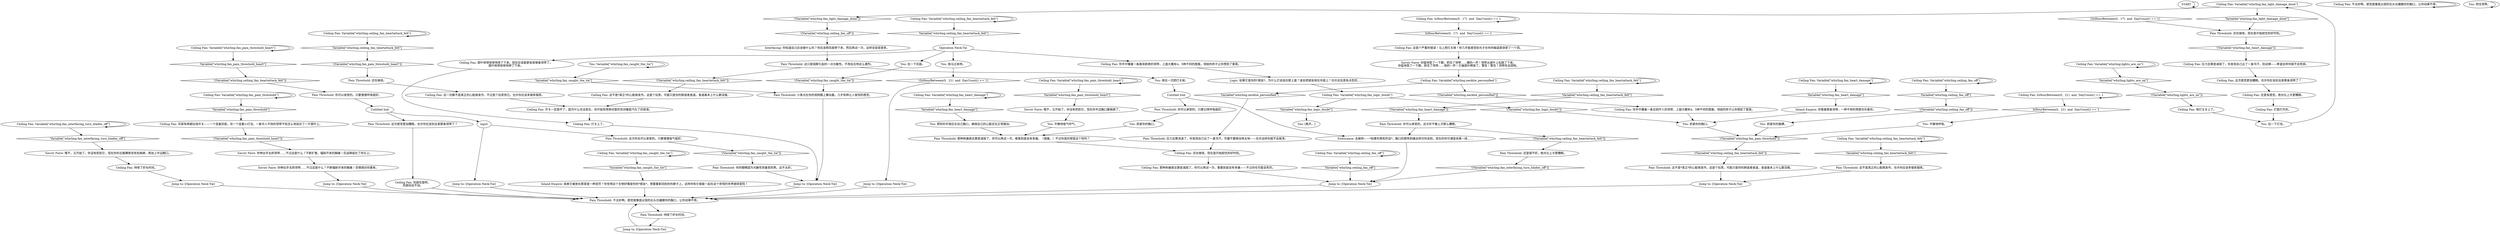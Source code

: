 # WHIRLING / CEILING FAN
# The ceiling fan is spinning like the blades of some rickety old airship about to fall on you. A truly horrendous neck-tie has somehow attached itself to one of the blades.
# ==================================================
digraph G {
	  0 [label="START"];
	  1 [label="input"];
	  2 [label="You: 抓紧你的胸口。"];
	  3 [label="Jump to: [Operation Neck-Tie]"];
	  4 [label="Ceiling Fan: 还在继续。现在是开始担忧的好时机。"];
	  5 [label="Jump to: [Operation Neck-Tie]"];
	  6 [label="Pain Threshold: 你可以承受的。只要记得呼吸就好。"];
	  7 [label="You: 抓紧你的胸口。"];
	  8 [label="Untitled hub"];
	  9 [label="Ceiling Fan: 灯关上了。"];
	  10 [label="Jump to: [Operation Neck-Tie]"];
	  11 [label="Pain Threshold: 还在继续。现在是开始担忧的好时机。"];
	  12 [label="Ceiling Fan: Variable[\"whirling.lights_are_on\"]"];
	  13 [label="Variable[\"whirling.lights_are_on\"]", shape=diamond];
	  14 [label="!(Variable[\"whirling.lights_are_on\"])", shape=diamond];
	  15 [label="Ceiling Fan: 电灯又关上了。"];
	  16 [label="Ceiling Fan: 灯是打开的。"];
	  17 [label="Ceiling Fan: 那种刺痛感总算是减弱了。你可以再试一次，看看到底会有多痛——不过你也可能会死的。"];
	  18 [label="Ceiling Fan: 压力总算是减弱了。你发现自己出了一身冷汗，别动弹——希望这样你就不会死掉。"];
	  19 [label="Savoir Faire: 你伸出手去抓领带……不过这是什么？不断辐射开来的胸痛！恐惧感向你袭来。"];
	  20 [label="Pain Threshold: 你可以承受的。只要慢慢呼吸就好。"];
	  21 [label="Ceiling Fan: 不太妙啊。感觉就像是尖锐的石头在碾磨你的胸口，让你动弹不得。"];
	  22 [label="Ceiling Fan: 持续了好长时间。"];
	  23 [label="Pain Threshold: 这次你也可以承受的。只要慢慢吸气就好。"];
	  24 [label="Ceiling Fan: 吊扇有两根拉线开关——一个连着风扇，另一个连着小灯泡。一条令人不快的领带不知怎么地挂在了一片扇叶上。"];
	  25 [label="Pain Threshold: 小黑点在你的视网膜上舞动着。几乎有种让人愉悦的感觉。"];
	  26 [label="Ceiling Fan: Variable[\"whirling.fan_caught_the_tie\"]"];
	  27 [label="Variable[\"whirling.fan_caught_the_tie\"]", shape=diamond];
	  28 [label="!(Variable[\"whirling.fan_caught_the_tie\"])", shape=diamond];
	  29 [label="You: 抓紧你的胳膊。"];
	  30 [label="Ceiling Fan: 扇叶吱呀吱呀地停了下来。现在应该能更容易够着领带了。\n扇叶吱呀吱呀地停了下来。"];
	  31 [label="You: [离开。]"];
	  32 [label="Inland Empire: 你看着那条领带，一种不祥的预感充斥着你。"];
	  33 [label="Savoir Faire: 哦不，又开始了。你没有抓到它，现在你半边胸口都麻痹了。"];
	  34 [label="Ceiling Fan: Variable[\"whirling.ceiling_fan_heartattack_felt\"]"];
	  35 [label="Variable[\"whirling.ceiling_fan_heartattack_felt\"]", shape=diamond];
	  36 [label="!(Variable[\"whirling.ceiling_fan_heartattack_felt\"])", shape=diamond];
	  37 [label="You: 把你的手按压在自己胸口，确保自己的心脏还在正常跳动。"];
	  38 [label="Savoir Faire: 哦不，又开始了。你没有抓到它，现在你的左胳膊感觉有些麻痹，再加上半边胸口。"];
	  39 [label="Endurance: 去做吧——*如果你想死的话*，胸口的那阵刺痛这样对你说到。现在的你可谓是命悬一线……"];
	  40 [label="You: 平静地吸气呼气。"];
	  41 [label="Pain Threshold: 你可以承受的。这次并不像上次那么糟糕。"];
	  42 [label="Savoir Faire: 你伸出手去抓领带……不过这是什么？不断扩散、辐射开来的胸痛！厄运降临在了你头上。"];
	  43 [label="Ceiling Fan: Variable[\"whirling.ceiling_fan_heartattack_felt\"]"];
	  44 [label="Variable[\"whirling.ceiling_fan_heartattack_felt\"]", shape=diamond];
	  45 [label="!(Variable[\"whirling.ceiling_fan_heartattack_felt\"])", shape=diamond];
	  46 [label="Ceiling Fan: Variable[\"whirling.ceiling_fan_heartattack_felt\"]"];
	  47 [label="Variable[\"whirling.ceiling_fan_heartattack_felt\"]", shape=diamond];
	  48 [label="!(Variable[\"whirling.ceiling_fan_heartattack_felt\"])", shape=diamond];
	  49 [label="You: 放马过来吧。"];
	  50 [label="You: 抓住领带。"];
	  51 [label="You: Variable[\"whirling.fan_caught_the_tie\"]"];
	  52 [label="Variable[\"whirling.fan_caught_the_tie\"]", shape=diamond];
	  53 [label="!(Variable[\"whirling.fan_caught_the_tie\"])", shape=diamond];
	  54 [label="Ceiling Fan: Variable[\"whirling.ceiling_fan_off\"]"];
	  55 [label="Variable[\"whirling.ceiling_fan_off\"]", shape=diamond];
	  56 [label="!(Variable[\"whirling.ceiling_fan_off\"])", shape=diamond];
	  57 [label="Ceiling Fan: 开关一定是坏了，因为什么也没发生。你开始觉得房间里的空间像是汽化了的尿液。"];
	  58 [label="Jump to: [Operation Neck-Tie]"];
	  59 [label="Ceiling Fan: Variable[\"whirling.fan_heart_damage\"]"];
	  60 [label="Variable[\"whirling.fan_heart_damage\"]", shape=diamond];
	  61 [label="!(Variable[\"whirling.fan_heart_damage\"])", shape=diamond];
	  62 [label="Pain Threshold: 压力总算消退了。你发现自己出了一身冷汗。尽量不要移动地太快——也许这样你就不会崩溃。"];
	  63 [label="Ceiling Fan: 你手中攥着一条极其鲜艳的领带，上面大概有4、5种不同的图案。领结的样子让你想到了套索。"];
	  64 [label="You: 拉一下灯泡。"];
	  65 [label="Jump to: [Operation Neck-Tie]"];
	  66 [label="Ceiling Fan: 风扇在旋转。\n风扇纹丝不动。"];
	  67 [label="Pain Threshold: 还在继续。"];
	  68 [label="Ceiling Fan: Variable[\"whirling.ceiling_fan_heartattack_felt\"]"];
	  69 [label="Variable[\"whirling.ceiling_fan_heartattack_felt\"]", shape=diamond];
	  70 [label="!(Variable[\"whirling.ceiling_fan_heartattack_felt\"])", shape=diamond];
	  71 [label="Pain Threshold: 你的眼睛因为光敏性而备受煎熬。这不太好。"];
	  72 [label="Ceiling Fan: IsHourBetween(0,  21)  and  DayCount() == 1"];
	  73 [label="IsHourBetween(0,  21)  and  DayCount() == 1", shape=diamond];
	  74 [label="!(IsHourBetween(0,  21)  and  DayCount() == 1)", shape=diamond];
	  75 [label="Ceiling Fan: Variable[\"whirling.fan_pain_threshold\"]"];
	  76 [label="Variable[\"whirling.fan_pain_threshold\"]", shape=diamond];
	  77 [label="!(Variable[\"whirling.fan_pain_threshold\"])", shape=diamond];
	  78 [label="Ceiling Fan: Variable[\"whirling.fan_pain_threshold_heart\"]"];
	  79 [label="Variable[\"whirling.fan_pain_threshold_heart\"]", shape=diamond];
	  80 [label="!(Variable[\"whirling.fan_pain_threshold_heart\"])", shape=diamond];
	  81 [label="Inland Empire: 或者它被放在那里是一种惩罚？你觉得这个生物好像是你的*朋友*，想要重新回到你的脖子上。这样你和它就能一起在这个奇怪的世界继续冒险！"];
	  82 [label="Savoir Faire: 你猛地垫了一下脚，抓住了领带……唰的一声！领带从扇叶上松脱了下来。\n你猛地垫了一下脚，抓住了领带……啪的一声！它被扇叶释放了。警告！警告！领带失去控制。"];
	  83 [label="Pain Threshold: 这只是宿醉引起的一点光敏性。不用反应地这么激烈。"];
	  84 [label="Ceiling Fan: Variable[\"whirling.fan_interfacing_turn_blades_off\"]"];
	  85 [label="Variable[\"whirling.fan_interfacing_turn_blades_off\"]", shape=diamond];
	  86 [label="!(Variable[\"whirling.fan_interfacing_turn_blades_off\"])", shape=diamond];
	  87 [label="Pain Threshold: 那种刺痛感总算是减弱了。你可以再试一次，看看到底会有多痛。（很痛。）不过你真的想冒这个险吗？"];
	  88 [label="Ceiling Fan: Variable[\"whirling.fan_pain_threshold_heart\"]"];
	  89 [label="Variable[\"whirling.fan_pain_threshold_heart\"]", shape=diamond];
	  90 [label="!(Variable[\"whirling.fan_pain_threshold_heart\"])", shape=diamond];
	  91 [label="Pain Threshold: 这次感觉更加糟糕。也许你应该别去拿那条领带了？"];
	  92 [label="You: 平静地呼吸。"];
	  93 [label="Ceiling Fan: Variable[\"whirling.fan_heart_damage\"]"];
	  94 [label="Variable[\"whirling.fan_heart_damage\"]", shape=diamond];
	  95 [label="!(Variable[\"whirling.fan_heart_damage\"])", shape=diamond];
	  96 [label="Ceiling Fan: 这一切都不是真正的心脏病发作。不过是个玩笑而已。也许你应该多锻炼锻炼。"];
	  97 [label="Pain Threshold: 还是很不好。绝对比上次更糟糕。"];
	  98 [label="Pain Threshold: 这不是*真正*的心脏病发作。这是个玩笑。可能只是你的肺或者食道。食道基本上什么都没做。"];
	  99 [label="Pain Threshold: 不太妙啊。感觉就像是尖锐的石头在碾磨你的胸口，让你动弹不得。"];
	  100 [label="Operation Neck-Tie"];
	  101 [label="Ceiling Fan: 这次感觉更加糟糕。也许你应该别去拿那条领带了？"];
	  102 [label="Ceiling Fan: Variable[\"whirling.ceiling_fan_off\"]"];
	  103 [label="Variable[\"whirling.ceiling_fan_off\"]", shape=diamond];
	  104 [label="!(Variable[\"whirling.ceiling_fan_off\"])", shape=diamond];
	  105 [label="Ceiling Fan: IsHourBetween(0,  17)  and  DayCount() == 1"];
	  106 [label="IsHourBetween(0,  17)  and  DayCount() == 1", shape=diamond];
	  107 [label="!(IsHourBetween(0,  17)  and  DayCount() == 1)", shape=diamond];
	  108 [label="Logic: 如果它是你的*朋友*，为什么它会挂在那上面？谁会把朋友绑在吊扇上？也许这玩意有点危险……"];
	  109 [label="Ceiling Fan: Variable[\"whirling.fan_light_damage_done\"]"];
	  110 [label="Variable[\"whirling.fan_light_damage_done\"]", shape=diamond];
	  111 [label="!(Variable[\"whirling.fan_light_damage_done\"])", shape=diamond];
	  112 [label="Untitled hub"];
	  113 [label="Ceiling Fan: 这是个严重的错误！马上把灯关掉！你几乎能感觉到光子在你的脑袋里烧穿了一个洞。"];
	  114 [label="You: 再拉一次把灯关掉。"];
	  115 [label="Jump to: [Operation Neck-Tie]"];
	  116 [label="Ceiling Fan: Variable[\"whirling.necktie_personified\"]"];
	  117 [label="Variable[\"whirling.necktie_personified\"]", shape=diamond];
	  118 [label="!(Variable[\"whirling.necktie_personified\"])", shape=diamond];
	  119 [label="Ceiling Fan: Variable[\"whirling.fan_logic_doubt\"]"];
	  120 [label="Variable[\"whirling.fan_logic_doubt\"]", shape=diamond];
	  121 [label="!(Variable[\"whirling.fan_logic_doubt\"])", shape=diamond];
	  122 [label="Interfacing: 你知道自己应该做什么吗？你应该把风扇停下来，然后再试一次，这样会容易很多。"];
	  123 [label="Pain Threshold: 持续了好长时间。"];
	  124 [label="Jump to: [Operation Neck-Tie]"];
	  125 [label="You: 拉一下风扇。"];
	  126 [label="Ceiling Fan: 这不是*真正*的心脏病发作。这是个玩笑。可能只是你的肺或者食道。食道基本上什么都没做。"];
	  127 [label="Ceiling Fan: 你手中攥着一条丑到吓人的领带，上面大概有4、5种不同的图案。领结的样子让你想到了套索。"];
	  128 [label="Ceiling Fan: 还是有感觉。绝对比上次更糟糕。"];
	  129 [label="Pain Threshold: 这不是真正的心脏病发作。也许你应该多锻炼锻炼。"];
	  130 [label="Jump to: [Operation Neck-Tie]"];
	  0 -> 0
	  1 -> 65
	  1 -> 23
	  2 -> 77
	  3 -> 99
	  4 -> 17
	  5 -> 99
	  6 -> 7
	  7 -> 87
	  8 -> 6
	  8 -> 39
	  9 -> 124
	  10 -> 99
	  11 -> 61
	  12 -> 12
	  12 -> 13
	  13 -> 14
	  14 -> 15
	  15 -> 64
	  16 -> 64
	  17 -> 115
	  18 -> 101
	  19 -> 5
	  20 -> 112
	  21 -> 21
	  22 -> 3
	  23 -> 28
	  24 -> 80
	  25 -> 124
	  26 -> 26
	  26 -> 27
	  27 -> 81
	  28 -> 71
	  29 -> 77
	  30 -> 9
	  32 -> 2
	  33 -> 40
	  34 -> 34
	  34 -> 35
	  35 -> 129
	  36 -> 97
	  37 -> 87
	  38 -> 22
	  39 -> 115
	  40 -> 87
	  41 -> 36
	  41 -> 39
	  42 -> 19
	  43 -> 43
	  43 -> 44
	  44 -> 100
	  45 -> 20
	  46 -> 46
	  46 -> 47
	  47 -> 95
	  48 -> 126
	  49 -> 74
	  50 -> 50
	  51 -> 51
	  51 -> 52
	  52 -> 25
	  53 -> 25
	  54 -> 54
	  54 -> 55
	  55 -> 56
	  56 -> 29
	  57 -> 9
	  58 -> 99
	  59 -> 59
	  59 -> 60
	  60 -> 32
	  61 -> 18
	  62 -> 4
	  63 -> 108
	  64 -> 109
	  65 -> 99
	  66 -> 99
	  67 -> 96
	  68 -> 68
	  68 -> 69
	  69 -> 90
	  70 -> 98
	  71 -> 124
	  72 -> 72
	  72 -> 73
	  73 -> 92
	  74 -> 58
	  75 -> 75
	  75 -> 76
	  76 -> 24
	  77 -> 70
	  78 -> 78
	  78 -> 79
	  79 -> 45
	  80 -> 42
	  81 -> 99
	  82 -> 116
	  83 -> 48
	  83 -> 114
	  84 -> 84
	  84 -> 85
	  85 -> 38
	  86 -> 115
	  87 -> 4
	  88 -> 88
	  88 -> 89
	  89 -> 33
	  90 -> 67
	  91 -> 66
	  92 -> 77
	  93 -> 93
	  93 -> 94
	  94 -> 37
	  95 -> 41
	  96 -> 57
	  97 -> 86
	  98 -> 130
	  99 -> 123
	  100 -> 49
	  100 -> 125
	  100 -> 30
	  100 -> 63
	  101 -> 128
	  102 -> 102
	  102 -> 103
	  103 -> 115
	  104 -> 122
	  105 -> 105
	  105 -> 106
	  106 -> 113
	  107 -> 11
	  108 -> 119
	  109 -> 110
	  109 -> 111
	  110 -> 11
	  111 -> 104
	  112 -> 1
	  112 -> 91
	  113 -> 82
	  114 -> 8
	  115 -> 99
	  116 -> 117
	  116 -> 118
	  117 -> 62
	  118 -> 127
	  119 -> 120
	  119 -> 121
	  120 -> 31
	  121 -> 2
	  122 -> 83
	  123 -> 10
	  124 -> 99
	  125 -> 53
	  126 -> 57
	  127 -> 2
	  128 -> 16
	  129 -> 130
	  130 -> 99
}

